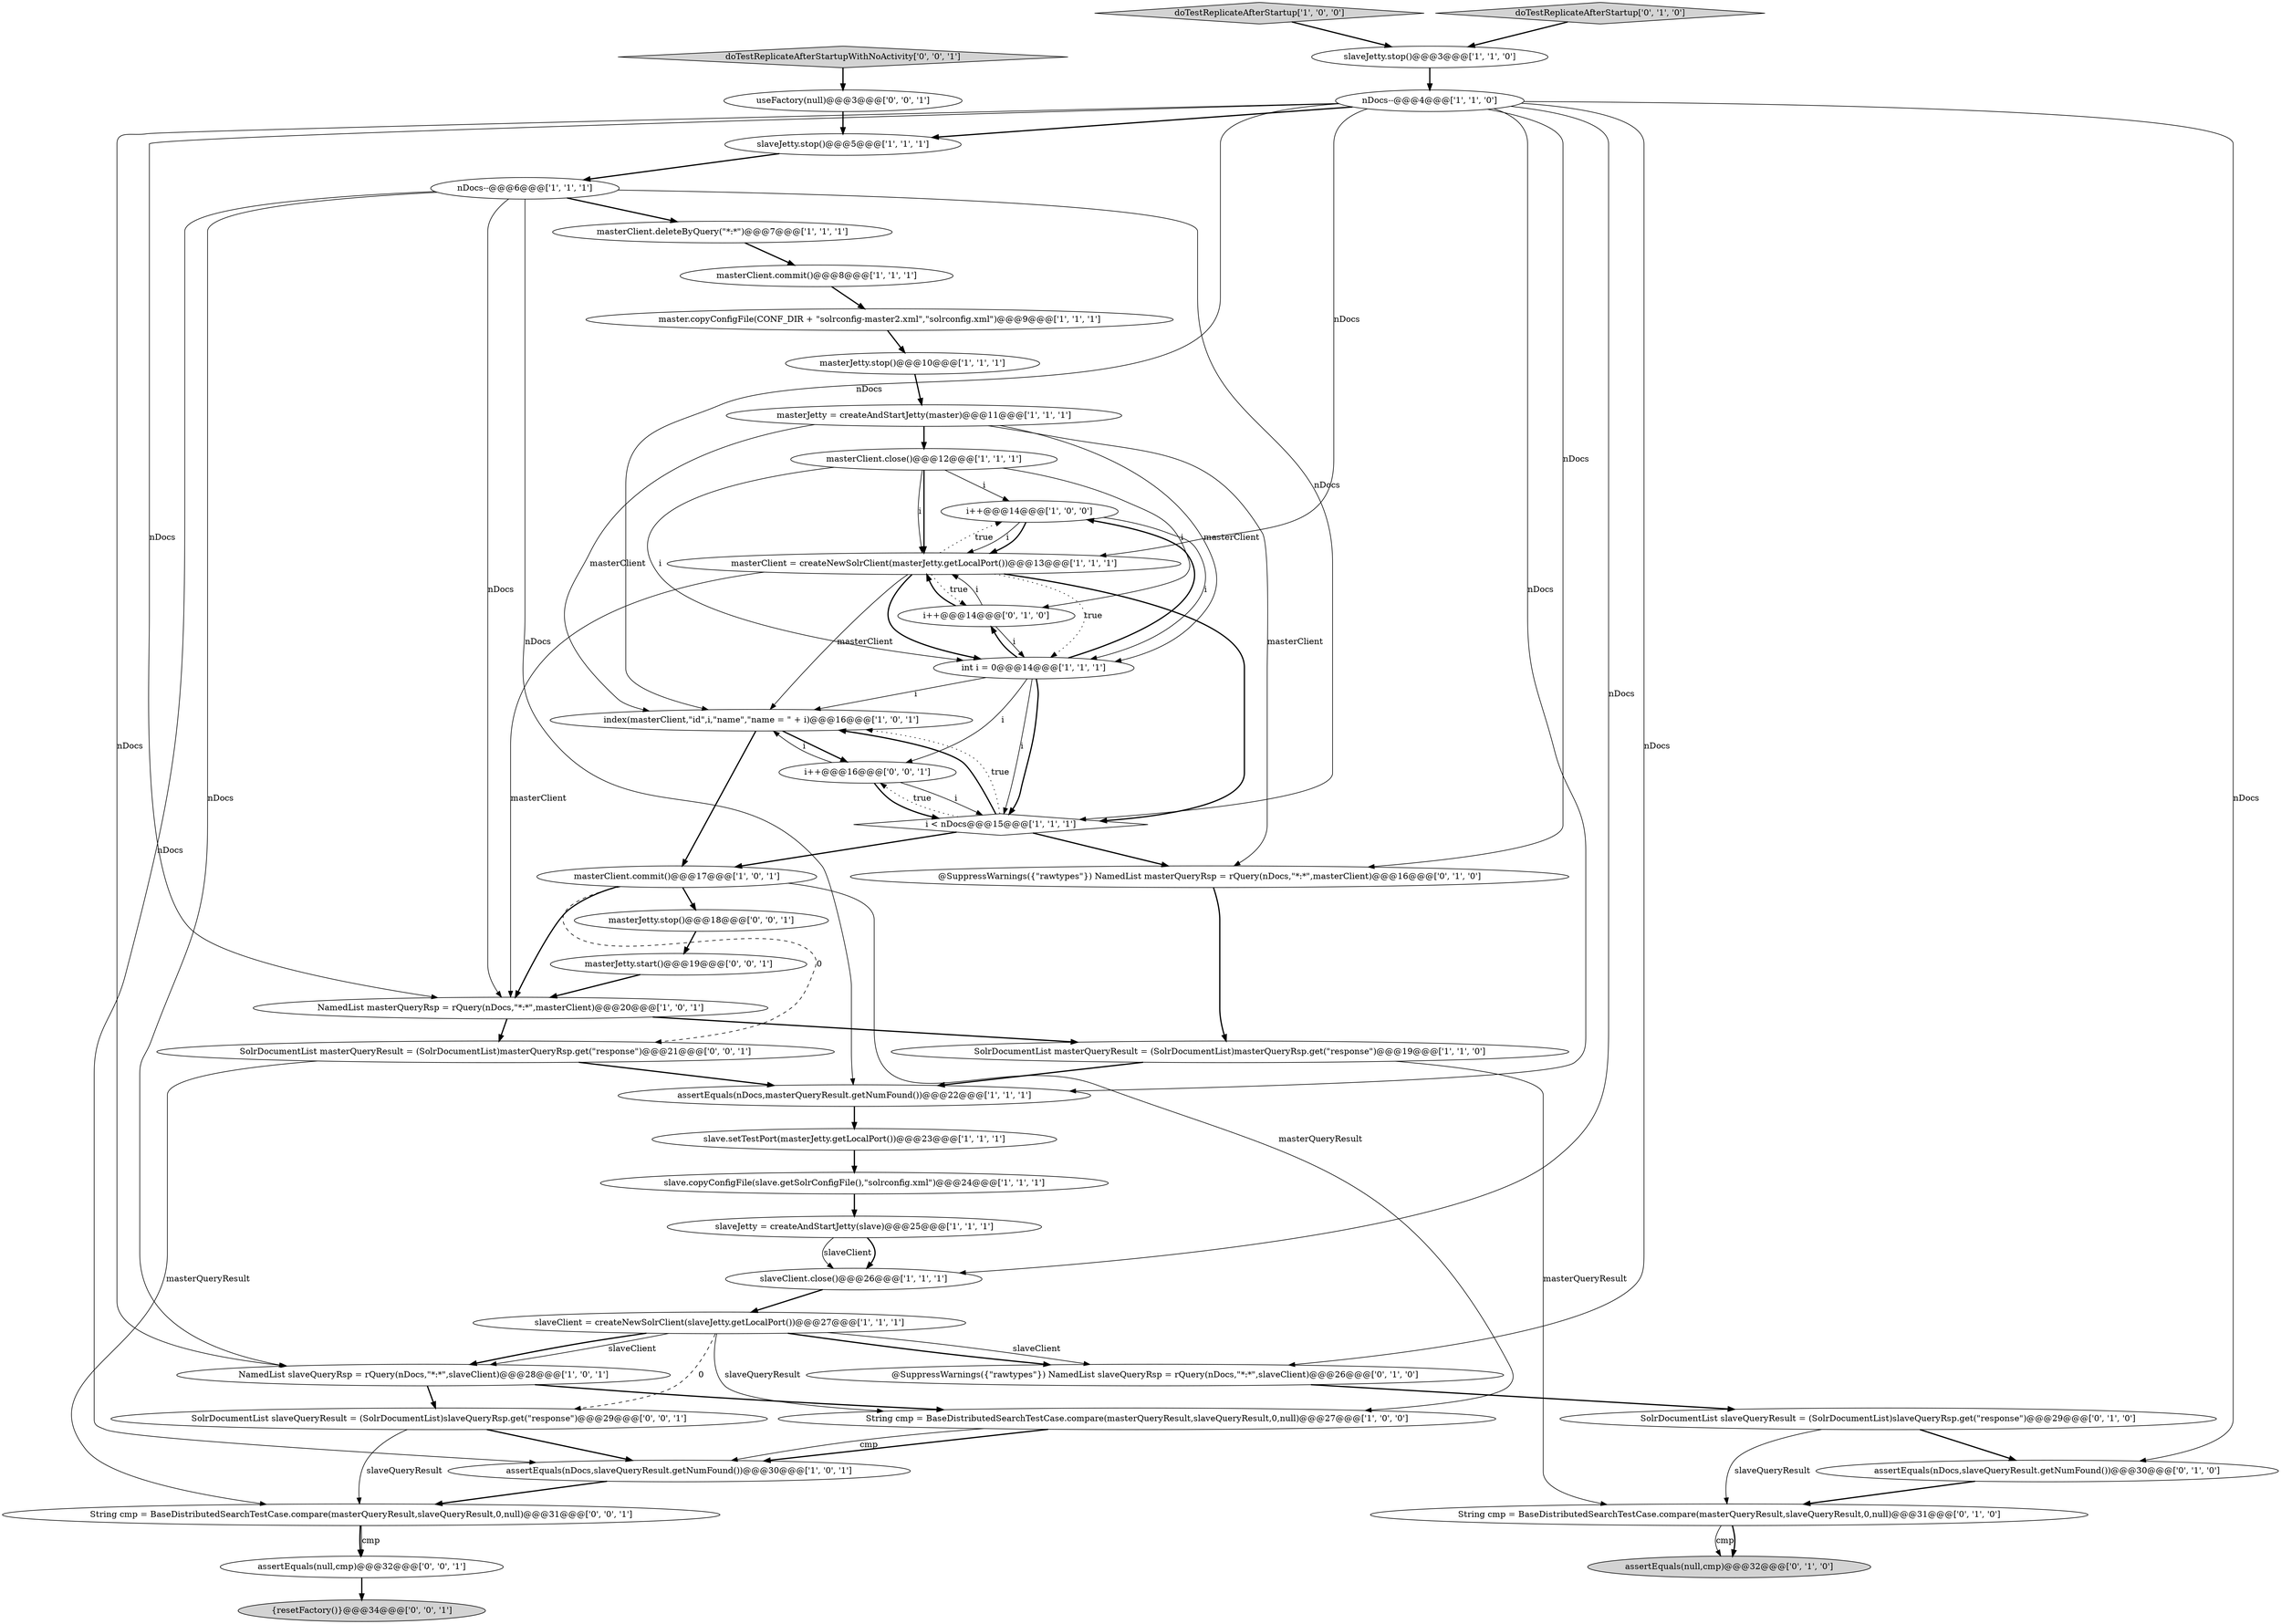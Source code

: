 digraph {
8 [style = filled, label = "masterClient.commit()@@@8@@@['1', '1', '1']", fillcolor = white, shape = ellipse image = "AAA0AAABBB1BBB"];
0 [style = filled, label = "i++@@@14@@@['1', '0', '0']", fillcolor = white, shape = ellipse image = "AAA0AAABBB1BBB"];
6 [style = filled, label = "masterClient = createNewSolrClient(masterJetty.getLocalPort())@@@13@@@['1', '1', '1']", fillcolor = white, shape = ellipse image = "AAA0AAABBB1BBB"];
34 [style = filled, label = "@SuppressWarnings({\"rawtypes\"}) NamedList slaveQueryRsp = rQuery(nDocs,\"*:*\",slaveClient)@@@26@@@['0', '1', '0']", fillcolor = white, shape = ellipse image = "AAA0AAABBB2BBB"];
44 [style = filled, label = "doTestReplicateAfterStartupWithNoActivity['0', '0', '1']", fillcolor = lightgray, shape = diamond image = "AAA0AAABBB3BBB"];
39 [style = filled, label = "masterJetty.start()@@@19@@@['0', '0', '1']", fillcolor = white, shape = ellipse image = "AAA0AAABBB3BBB"];
25 [style = filled, label = "nDocs--@@@6@@@['1', '1', '1']", fillcolor = white, shape = ellipse image = "AAA0AAABBB1BBB"];
27 [style = filled, label = "assertEquals(nDocs,masterQueryResult.getNumFound())@@@22@@@['1', '1', '1']", fillcolor = white, shape = ellipse image = "AAA0AAABBB1BBB"];
24 [style = filled, label = "slave.copyConfigFile(slave.getSolrConfigFile(),\"solrconfig.xml\")@@@24@@@['1', '1', '1']", fillcolor = white, shape = ellipse image = "AAA0AAABBB1BBB"];
19 [style = filled, label = "assertEquals(nDocs,slaveQueryResult.getNumFound())@@@30@@@['1', '0', '1']", fillcolor = white, shape = ellipse image = "AAA0AAABBB1BBB"];
40 [style = filled, label = "{resetFactory()}@@@34@@@['0', '0', '1']", fillcolor = lightgray, shape = ellipse image = "AAA0AAABBB3BBB"];
4 [style = filled, label = "masterClient.deleteByQuery(\"*:*\")@@@7@@@['1', '1', '1']", fillcolor = white, shape = ellipse image = "AAA0AAABBB1BBB"];
1 [style = filled, label = "masterJetty = createAndStartJetty(master)@@@11@@@['1', '1', '1']", fillcolor = white, shape = ellipse image = "AAA0AAABBB1BBB"];
10 [style = filled, label = "NamedList slaveQueryRsp = rQuery(nDocs,\"*:*\",slaveClient)@@@28@@@['1', '0', '1']", fillcolor = white, shape = ellipse image = "AAA0AAABBB1BBB"];
35 [style = filled, label = "String cmp = BaseDistributedSearchTestCase.compare(masterQueryResult,slaveQueryResult,0,null)@@@31@@@['0', '1', '0']", fillcolor = white, shape = ellipse image = "AAA0AAABBB2BBB"];
11 [style = filled, label = "slaveClient = createNewSolrClient(slaveJetty.getLocalPort())@@@27@@@['1', '1', '1']", fillcolor = white, shape = ellipse image = "AAA0AAABBB1BBB"];
33 [style = filled, label = "i++@@@14@@@['0', '1', '0']", fillcolor = white, shape = ellipse image = "AAA0AAABBB2BBB"];
43 [style = filled, label = "SolrDocumentList masterQueryResult = (SolrDocumentList)masterQueryRsp.get(\"response\")@@@21@@@['0', '0', '1']", fillcolor = white, shape = ellipse image = "AAA0AAABBB3BBB"];
15 [style = filled, label = "slaveJetty.stop()@@@5@@@['1', '1', '1']", fillcolor = white, shape = ellipse image = "AAA0AAABBB1BBB"];
2 [style = filled, label = "master.copyConfigFile(CONF_DIR + \"solrconfig-master2.xml\",\"solrconfig.xml\")@@@9@@@['1', '1', '1']", fillcolor = white, shape = ellipse image = "AAA0AAABBB1BBB"];
12 [style = filled, label = "SolrDocumentList masterQueryResult = (SolrDocumentList)masterQueryRsp.get(\"response\")@@@19@@@['1', '1', '0']", fillcolor = white, shape = ellipse image = "AAA0AAABBB1BBB"];
7 [style = filled, label = "doTestReplicateAfterStartup['1', '0', '0']", fillcolor = lightgray, shape = diamond image = "AAA0AAABBB1BBB"];
20 [style = filled, label = "slaveClient.close()@@@26@@@['1', '1', '1']", fillcolor = white, shape = ellipse image = "AAA0AAABBB1BBB"];
5 [style = filled, label = "masterJetty.stop()@@@10@@@['1', '1', '1']", fillcolor = white, shape = ellipse image = "AAA0AAABBB1BBB"];
22 [style = filled, label = "slaveJetty = createAndStartJetty(slave)@@@25@@@['1', '1', '1']", fillcolor = white, shape = ellipse image = "AAA0AAABBB1BBB"];
31 [style = filled, label = "doTestReplicateAfterStartup['0', '1', '0']", fillcolor = lightgray, shape = diamond image = "AAA0AAABBB2BBB"];
41 [style = filled, label = "SolrDocumentList slaveQueryResult = (SolrDocumentList)slaveQueryRsp.get(\"response\")@@@29@@@['0', '0', '1']", fillcolor = white, shape = ellipse image = "AAA0AAABBB3BBB"];
30 [style = filled, label = "@SuppressWarnings({\"rawtypes\"}) NamedList masterQueryRsp = rQuery(nDocs,\"*:*\",masterClient)@@@16@@@['0', '1', '0']", fillcolor = white, shape = ellipse image = "AAA0AAABBB2BBB"];
28 [style = filled, label = "assertEquals(nDocs,slaveQueryResult.getNumFound())@@@30@@@['0', '1', '0']", fillcolor = white, shape = ellipse image = "AAA0AAABBB2BBB"];
36 [style = filled, label = "i++@@@16@@@['0', '0', '1']", fillcolor = white, shape = ellipse image = "AAA0AAABBB3BBB"];
23 [style = filled, label = "i < nDocs@@@15@@@['1', '1', '1']", fillcolor = white, shape = diamond image = "AAA0AAABBB1BBB"];
37 [style = filled, label = "masterJetty.stop()@@@18@@@['0', '0', '1']", fillcolor = white, shape = ellipse image = "AAA0AAABBB3BBB"];
21 [style = filled, label = "String cmp = BaseDistributedSearchTestCase.compare(masterQueryResult,slaveQueryResult,0,null)@@@27@@@['1', '0', '0']", fillcolor = white, shape = ellipse image = "AAA0AAABBB1BBB"];
17 [style = filled, label = "masterClient.close()@@@12@@@['1', '1', '1']", fillcolor = white, shape = ellipse image = "AAA0AAABBB1BBB"];
13 [style = filled, label = "int i = 0@@@14@@@['1', '1', '1']", fillcolor = white, shape = ellipse image = "AAA0AAABBB1BBB"];
32 [style = filled, label = "assertEquals(null,cmp)@@@32@@@['0', '1', '0']", fillcolor = lightgray, shape = ellipse image = "AAA0AAABBB2BBB"];
16 [style = filled, label = "slave.setTestPort(masterJetty.getLocalPort())@@@23@@@['1', '1', '1']", fillcolor = white, shape = ellipse image = "AAA0AAABBB1BBB"];
38 [style = filled, label = "useFactory(null)@@@3@@@['0', '0', '1']", fillcolor = white, shape = ellipse image = "AAA0AAABBB3BBB"];
29 [style = filled, label = "SolrDocumentList slaveQueryResult = (SolrDocumentList)slaveQueryRsp.get(\"response\")@@@29@@@['0', '1', '0']", fillcolor = white, shape = ellipse image = "AAA0AAABBB2BBB"];
9 [style = filled, label = "NamedList masterQueryRsp = rQuery(nDocs,\"*:*\",masterClient)@@@20@@@['1', '0', '1']", fillcolor = white, shape = ellipse image = "AAA0AAABBB1BBB"];
45 [style = filled, label = "assertEquals(null,cmp)@@@32@@@['0', '0', '1']", fillcolor = white, shape = ellipse image = "AAA0AAABBB3BBB"];
14 [style = filled, label = "index(masterClient,\"id\",i,\"name\",\"name = \" + i)@@@16@@@['1', '0', '1']", fillcolor = white, shape = ellipse image = "AAA0AAABBB1BBB"];
42 [style = filled, label = "String cmp = BaseDistributedSearchTestCase.compare(masterQueryResult,slaveQueryResult,0,null)@@@31@@@['0', '0', '1']", fillcolor = white, shape = ellipse image = "AAA0AAABBB3BBB"];
26 [style = filled, label = "masterClient.commit()@@@17@@@['1', '0', '1']", fillcolor = white, shape = ellipse image = "AAA0AAABBB1BBB"];
3 [style = filled, label = "nDocs--@@@4@@@['1', '1', '0']", fillcolor = white, shape = ellipse image = "AAA0AAABBB1BBB"];
18 [style = filled, label = "slaveJetty.stop()@@@3@@@['1', '1', '0']", fillcolor = white, shape = ellipse image = "AAA0AAABBB1BBB"];
18->3 [style = bold, label=""];
35->32 [style = solid, label="cmp"];
41->19 [style = bold, label=""];
12->35 [style = solid, label="masterQueryResult"];
42->45 [style = bold, label=""];
15->25 [style = bold, label=""];
39->9 [style = bold, label=""];
13->23 [style = solid, label="i"];
3->28 [style = solid, label="nDocs"];
26->9 [style = bold, label=""];
41->42 [style = solid, label="slaveQueryResult"];
9->43 [style = bold, label=""];
10->41 [style = bold, label=""];
38->15 [style = bold, label=""];
26->43 [style = dashed, label="0"];
11->34 [style = solid, label="slaveClient"];
3->6 [style = solid, label="nDocs"];
11->21 [style = solid, label="slaveQueryResult"];
25->19 [style = solid, label="nDocs"];
4->8 [style = bold, label=""];
6->0 [style = dotted, label="true"];
26->21 [style = solid, label="masterQueryResult"];
3->20 [style = solid, label="nDocs"];
19->42 [style = bold, label=""];
23->30 [style = bold, label=""];
21->19 [style = bold, label=""];
6->13 [style = dotted, label="true"];
10->21 [style = bold, label=""];
27->16 [style = bold, label=""];
44->38 [style = bold, label=""];
1->17 [style = bold, label=""];
23->14 [style = bold, label=""];
1->13 [style = solid, label="masterClient"];
5->1 [style = bold, label=""];
36->23 [style = solid, label="i"];
28->35 [style = bold, label=""];
23->14 [style = dotted, label="true"];
3->27 [style = solid, label="nDocs"];
22->20 [style = bold, label=""];
3->14 [style = solid, label="nDocs"];
43->27 [style = bold, label=""];
17->33 [style = solid, label="i"];
26->37 [style = bold, label=""];
13->14 [style = solid, label="i"];
6->33 [style = dotted, label="true"];
0->6 [style = solid, label="i"];
13->0 [style = bold, label=""];
14->36 [style = bold, label=""];
13->36 [style = solid, label="i"];
1->30 [style = solid, label="masterClient"];
43->42 [style = solid, label="masterQueryResult"];
34->29 [style = bold, label=""];
22->20 [style = solid, label="slaveClient"];
17->0 [style = solid, label="i"];
1->14 [style = solid, label="masterClient"];
17->6 [style = bold, label=""];
21->19 [style = solid, label="cmp"];
6->23 [style = bold, label=""];
16->24 [style = bold, label=""];
3->34 [style = solid, label="nDocs"];
29->35 [style = solid, label="slaveQueryResult"];
35->32 [style = bold, label=""];
30->12 [style = bold, label=""];
8->2 [style = bold, label=""];
17->13 [style = solid, label="i"];
11->10 [style = bold, label=""];
6->13 [style = bold, label=""];
6->9 [style = solid, label="masterClient"];
7->18 [style = bold, label=""];
23->36 [style = dotted, label="true"];
9->12 [style = bold, label=""];
6->14 [style = solid, label="masterClient"];
3->30 [style = solid, label="nDocs"];
12->27 [style = bold, label=""];
37->39 [style = bold, label=""];
25->10 [style = solid, label="nDocs"];
45->40 [style = bold, label=""];
2->5 [style = bold, label=""];
20->11 [style = bold, label=""];
25->9 [style = solid, label="nDocs"];
33->6 [style = solid, label="i"];
0->6 [style = bold, label=""];
3->9 [style = solid, label="nDocs"];
0->13 [style = solid, label="i"];
33->6 [style = bold, label=""];
17->6 [style = solid, label="i"];
11->10 [style = solid, label="slaveClient"];
23->26 [style = bold, label=""];
25->4 [style = bold, label=""];
31->18 [style = bold, label=""];
3->15 [style = bold, label=""];
24->22 [style = bold, label=""];
33->13 [style = solid, label="i"];
25->23 [style = solid, label="nDocs"];
29->28 [style = bold, label=""];
14->26 [style = bold, label=""];
25->27 [style = solid, label="nDocs"];
11->34 [style = bold, label=""];
36->23 [style = bold, label=""];
13->23 [style = bold, label=""];
11->41 [style = dashed, label="0"];
42->45 [style = solid, label="cmp"];
3->10 [style = solid, label="nDocs"];
13->33 [style = bold, label=""];
36->14 [style = solid, label="i"];
}
